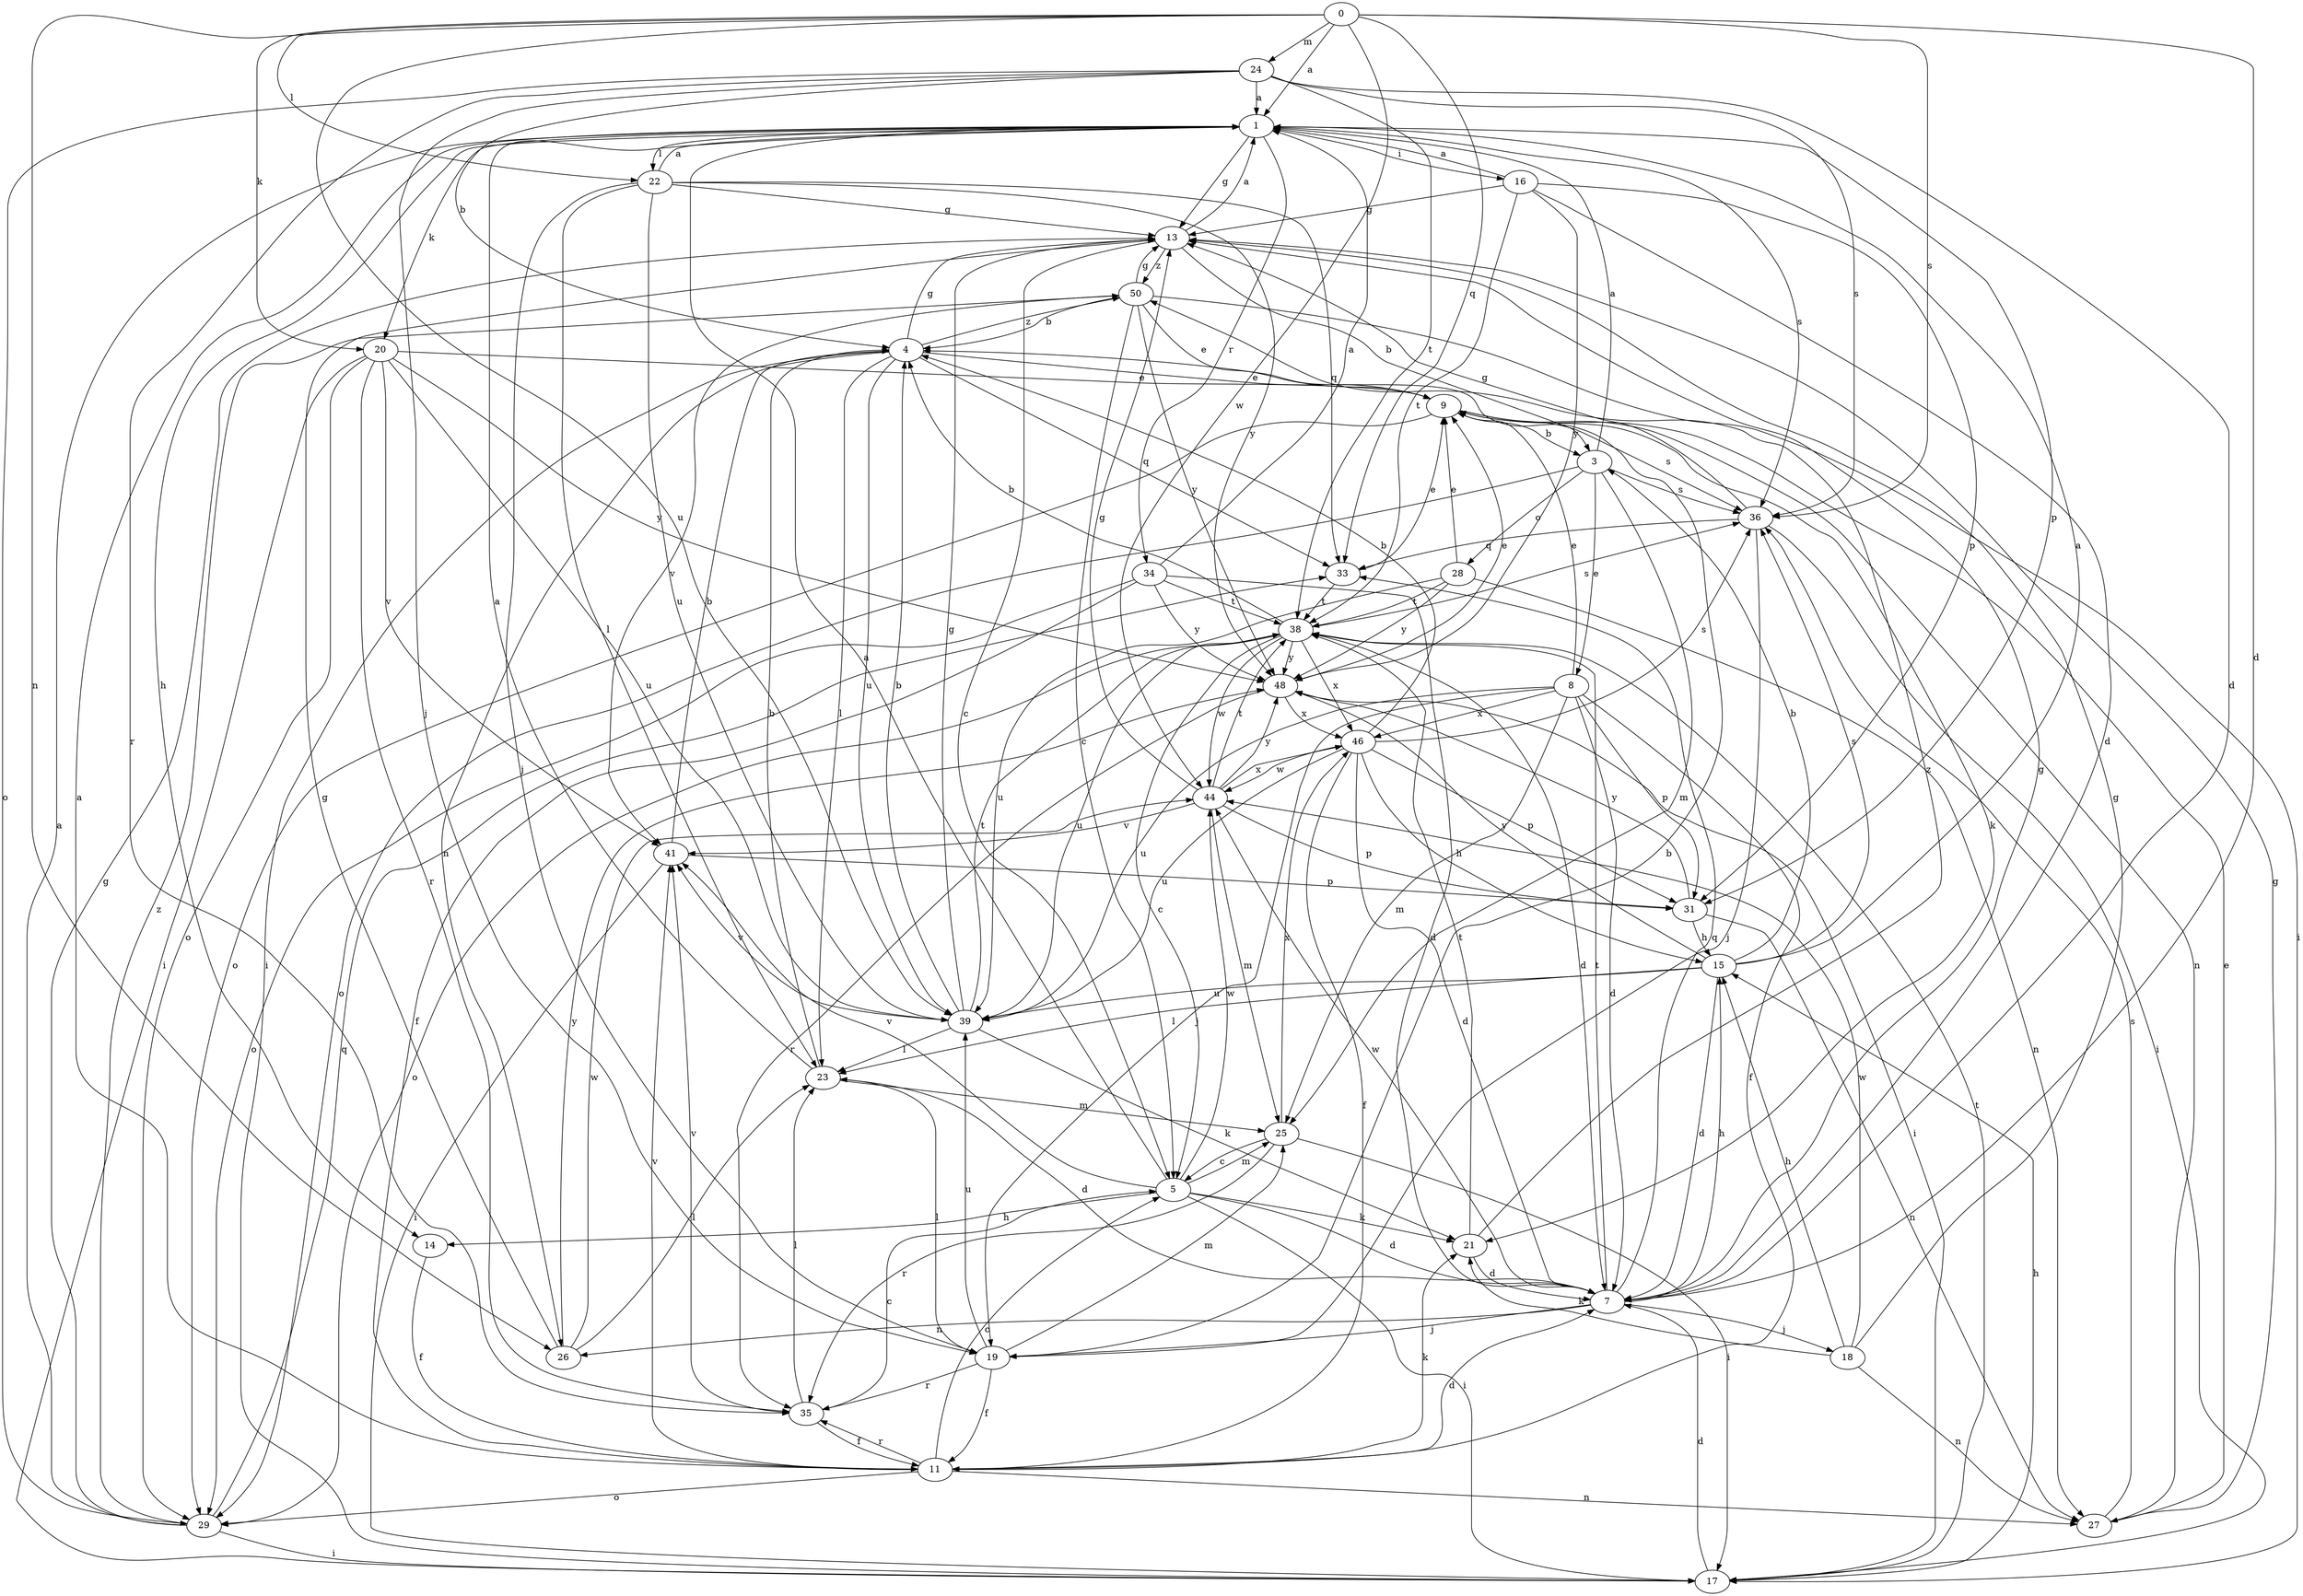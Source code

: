 strict digraph  {
0;
1;
3;
4;
5;
7;
8;
9;
11;
13;
14;
15;
16;
17;
18;
19;
20;
21;
22;
23;
24;
25;
26;
27;
28;
29;
31;
33;
34;
35;
36;
38;
39;
41;
44;
46;
48;
50;
0 -> 1  [label=a];
0 -> 7  [label=d];
0 -> 20  [label=k];
0 -> 22  [label=l];
0 -> 24  [label=m];
0 -> 26  [label=n];
0 -> 33  [label=q];
0 -> 36  [label=s];
0 -> 39  [label=u];
0 -> 44  [label=w];
1 -> 13  [label=g];
1 -> 14  [label=h];
1 -> 16  [label=i];
1 -> 20  [label=k];
1 -> 22  [label=l];
1 -> 31  [label=p];
1 -> 34  [label=r];
1 -> 36  [label=s];
3 -> 1  [label=a];
3 -> 8  [label=e];
3 -> 25  [label=m];
3 -> 28  [label=o];
3 -> 29  [label=o];
3 -> 36  [label=s];
4 -> 9  [label=e];
4 -> 13  [label=g];
4 -> 17  [label=i];
4 -> 23  [label=l];
4 -> 26  [label=n];
4 -> 33  [label=q];
4 -> 39  [label=u];
4 -> 50  [label=z];
5 -> 1  [label=a];
5 -> 7  [label=d];
5 -> 14  [label=h];
5 -> 17  [label=i];
5 -> 21  [label=k];
5 -> 25  [label=m];
5 -> 41  [label=v];
5 -> 44  [label=w];
7 -> 13  [label=g];
7 -> 15  [label=h];
7 -> 18  [label=j];
7 -> 19  [label=j];
7 -> 26  [label=n];
7 -> 33  [label=q];
7 -> 38  [label=t];
7 -> 44  [label=w];
8 -> 7  [label=d];
8 -> 9  [label=e];
8 -> 11  [label=f];
8 -> 19  [label=j];
8 -> 25  [label=m];
8 -> 31  [label=p];
8 -> 39  [label=u];
8 -> 46  [label=x];
9 -> 3  [label=b];
9 -> 21  [label=k];
9 -> 27  [label=n];
9 -> 29  [label=o];
9 -> 36  [label=s];
11 -> 1  [label=a];
11 -> 5  [label=c];
11 -> 7  [label=d];
11 -> 21  [label=k];
11 -> 27  [label=n];
11 -> 29  [label=o];
11 -> 35  [label=r];
11 -> 41  [label=v];
13 -> 1  [label=a];
13 -> 3  [label=b];
13 -> 5  [label=c];
13 -> 50  [label=z];
14 -> 11  [label=f];
15 -> 1  [label=a];
15 -> 3  [label=b];
15 -> 7  [label=d];
15 -> 23  [label=l];
15 -> 36  [label=s];
15 -> 39  [label=u];
15 -> 48  [label=y];
16 -> 1  [label=a];
16 -> 7  [label=d];
16 -> 13  [label=g];
16 -> 31  [label=p];
16 -> 38  [label=t];
16 -> 48  [label=y];
17 -> 7  [label=d];
17 -> 15  [label=h];
17 -> 38  [label=t];
18 -> 13  [label=g];
18 -> 15  [label=h];
18 -> 21  [label=k];
18 -> 27  [label=n];
18 -> 44  [label=w];
19 -> 4  [label=b];
19 -> 11  [label=f];
19 -> 23  [label=l];
19 -> 25  [label=m];
19 -> 35  [label=r];
19 -> 39  [label=u];
20 -> 9  [label=e];
20 -> 17  [label=i];
20 -> 29  [label=o];
20 -> 35  [label=r];
20 -> 39  [label=u];
20 -> 41  [label=v];
20 -> 48  [label=y];
21 -> 7  [label=d];
21 -> 38  [label=t];
21 -> 50  [label=z];
22 -> 1  [label=a];
22 -> 13  [label=g];
22 -> 19  [label=j];
22 -> 23  [label=l];
22 -> 33  [label=q];
22 -> 39  [label=u];
22 -> 48  [label=y];
23 -> 1  [label=a];
23 -> 4  [label=b];
23 -> 7  [label=d];
23 -> 25  [label=m];
24 -> 1  [label=a];
24 -> 4  [label=b];
24 -> 7  [label=d];
24 -> 19  [label=j];
24 -> 29  [label=o];
24 -> 35  [label=r];
24 -> 36  [label=s];
24 -> 38  [label=t];
25 -> 5  [label=c];
25 -> 17  [label=i];
25 -> 35  [label=r];
25 -> 46  [label=x];
26 -> 13  [label=g];
26 -> 23  [label=l];
26 -> 44  [label=w];
26 -> 48  [label=y];
27 -> 9  [label=e];
27 -> 13  [label=g];
27 -> 36  [label=s];
28 -> 9  [label=e];
28 -> 27  [label=n];
28 -> 38  [label=t];
28 -> 39  [label=u];
28 -> 48  [label=y];
29 -> 1  [label=a];
29 -> 13  [label=g];
29 -> 17  [label=i];
29 -> 33  [label=q];
29 -> 50  [label=z];
31 -> 15  [label=h];
31 -> 27  [label=n];
31 -> 48  [label=y];
33 -> 9  [label=e];
33 -> 38  [label=t];
34 -> 1  [label=a];
34 -> 7  [label=d];
34 -> 11  [label=f];
34 -> 29  [label=o];
34 -> 38  [label=t];
34 -> 48  [label=y];
35 -> 5  [label=c];
35 -> 11  [label=f];
35 -> 23  [label=l];
35 -> 41  [label=v];
36 -> 13  [label=g];
36 -> 17  [label=i];
36 -> 19  [label=j];
36 -> 33  [label=q];
38 -> 4  [label=b];
38 -> 5  [label=c];
38 -> 7  [label=d];
38 -> 29  [label=o];
38 -> 36  [label=s];
38 -> 39  [label=u];
38 -> 44  [label=w];
38 -> 46  [label=x];
38 -> 48  [label=y];
39 -> 4  [label=b];
39 -> 13  [label=g];
39 -> 21  [label=k];
39 -> 23  [label=l];
39 -> 38  [label=t];
39 -> 41  [label=v];
41 -> 4  [label=b];
41 -> 17  [label=i];
41 -> 31  [label=p];
44 -> 13  [label=g];
44 -> 25  [label=m];
44 -> 31  [label=p];
44 -> 38  [label=t];
44 -> 41  [label=v];
44 -> 46  [label=x];
44 -> 48  [label=y];
46 -> 4  [label=b];
46 -> 7  [label=d];
46 -> 11  [label=f];
46 -> 15  [label=h];
46 -> 31  [label=p];
46 -> 36  [label=s];
46 -> 39  [label=u];
46 -> 44  [label=w];
48 -> 9  [label=e];
48 -> 17  [label=i];
48 -> 35  [label=r];
48 -> 46  [label=x];
50 -> 4  [label=b];
50 -> 5  [label=c];
50 -> 9  [label=e];
50 -> 13  [label=g];
50 -> 17  [label=i];
50 -> 41  [label=v];
50 -> 48  [label=y];
}
